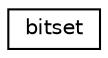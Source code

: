 digraph "Graphical Class Hierarchy"
{
 // LATEX_PDF_SIZE
  edge [fontname="Helvetica",fontsize="10",labelfontname="Helvetica",labelfontsize="10"];
  node [fontname="Helvetica",fontsize="10",shape=record];
  rankdir="LR";
  Node0 [label="bitset",height=0.2,width=0.4,color="black", fillcolor="white", style="filled",URL="$classbitset.html",tooltip=" "];
}
